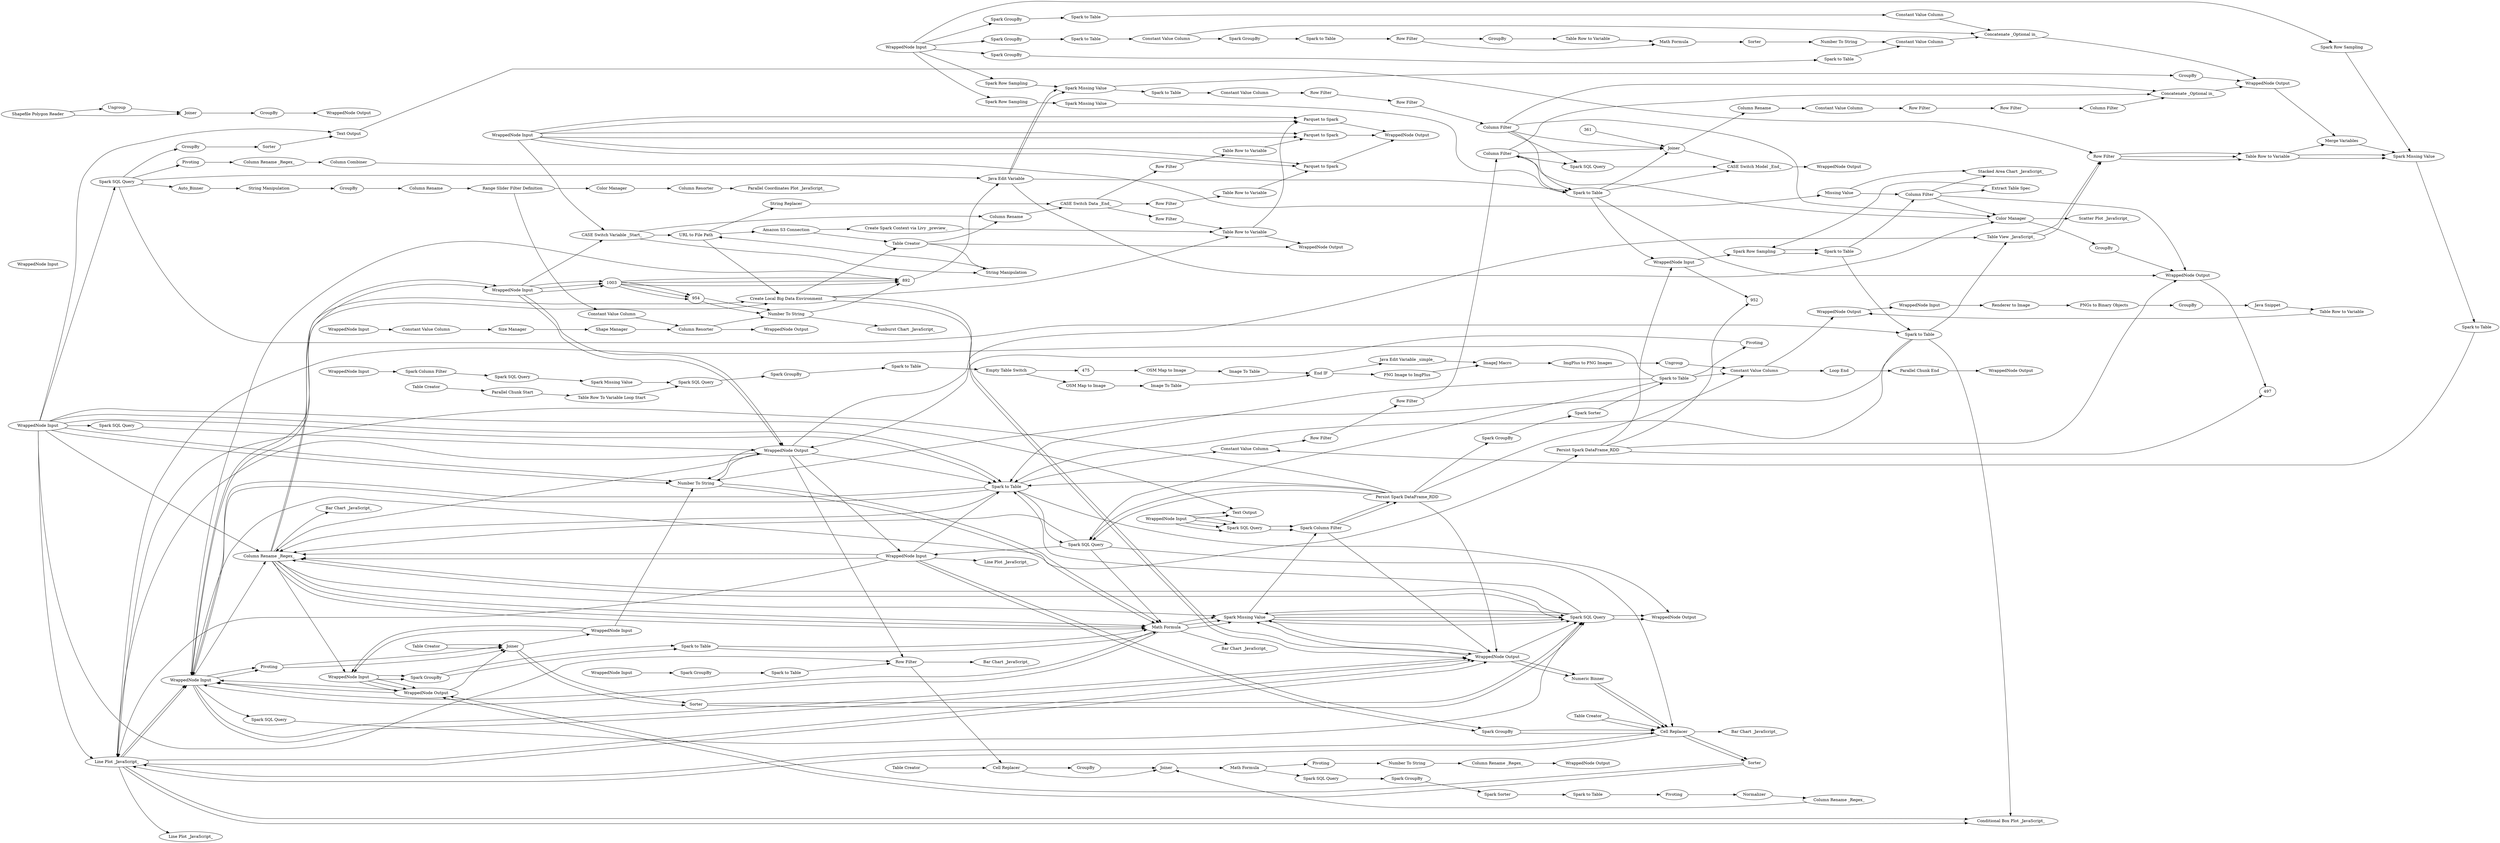 digraph {
	296 [label="Line Plot _JavaScript_"]
	320 [label="Spark SQL Query"]
	401 [label="Spark Sorter"]
	402 [label=Pivoting]
	403 [label="Spark GroupBy"]
	404 [label="Spark to Table"]
	405 [label="Line Plot _JavaScript_"]
	414 [label="Spark SQL Query"]
	417 [label="Spark to Table"]
	421 [label="Image To Table"]
	423 [label="Loop End"]
	424 [label="Table Row To Variable Loop Start"]
	425 [label="Table Creator"]
	426 [label="Spark SQL Query"]
	427 [label="Spark GroupBy"]
	438 [label="WrappedNode Input"]
	440 [label="WrappedNode Output"]
	441 [label="Spark Column Filter"]
	442 [label="Parallel Chunk Start"]
	443 [label="Parallel Chunk End"]
	444 [label="Constant Value Column"]
	449 [label="PNG Image to ImgPlus"]
	451 [label=" ImgPlus to PNG Images "]
	459 [label="ImageJ Macro"]
	460 [label=Ungroup]
	461 [label="Java Edit Variable _simple_"]
	463 [label="Spark Missing Value"]
	467 [label="Empty Table Switch"]
	468 [label="End IF"]
	469 [label="OSM Map to Image"]
	471 [label="Image To Table"]
	474 [label="OSM Map to Image"]
	55 [label="Size Manager"]
	64 [label="Shape Manager"]
	65 [label="Constant Value Column"]
	66 [label="Color Manager"]
	67 [label="WrappedNode Input"]
	68 [label="WrappedNode Output"]
	547 [label="Generic JavaScript View"]
	540 [label="Renderer to Image"]
	541 [label="PNGs to Binary Objects"]
	542 [label=GroupBy]
	546 [label="Table Row to Variable"]
	547 [label="WrappedNode Input"]
	548 [label="WrappedNode Output"]
	549 [label="Java Snippet"]
	803 [label="Persist Spark DataFrame_RDD"]
	807 [label="Spark Column Filter"]
	811 [label="WrappedNode Input"]
	880 [label="WrappedNode Output"]
	934 [label="Text Output"]
	955 [label="Spark SQL Query"]
	958 [label="Bar Chart _JavaScript_"]
	968 [label="Bar Chart _JavaScript_"]
	971 [label="Column Rename _Regex_"]
	972 [label="Column Resorter"]
	292 [label="Spark GroupBy"]
	293 [label="Spark SQL Query"]
	294 [label="Spark to Table"]
	295 [label="Spark Sorter"]
	298 [label=Pivoting]
	300 [label=Normalizer]
	770 [label="Column Rename _Regex_"]
	772 [label="WrappedNode Output"]
	773 [label="WrappedNode Input"]
	961 [label="Spark GroupBy"]
	962 [label="Spark to Table"]
	966 [label=Pivoting]
	967 [label="Column Rename _Regex_"]
	969 [label="Number To String"]
	971 [label="WrappedNode Output"]
	972 [label="WrappedNode Input"]
	974 [label="Spark Missing Value"]
	975 [label="Spark SQL Query"]
	972 [label="WrappedNode Input"]
	975 [label="Spark GroupBy"]
	976 [label="Spark to Table"]
	977 [label=Sorter]
	978 [label="WrappedNode Output"]
	956 [label="Spark GroupBy"]
	957 [label="Spark to Table"]
	960 [label=Sorter]
	961 [label="WrappedNode Input"]
	962 [label="WrappedNode Output"]
	976 [label="Math Formula"]
	979 [label="Row Filter"]
	980 [label="Domain Calculator"]
	982 [label="Cell Replacer"]
	983 [label="Table Creator"]
	985 [label="Numeric Binner"]
	977 [label="Line Plot _JavaScript_"]
	4 [label="Color Manager"]
	15 [label="Parallel Coordinates Plot _JavaScript_"]
	20 [label="Range Slider Filter Definition"]
	66 [label="Column Resorter"]
	516 [label=GroupBy]
	521 [label=Sorter]
	855 [label=Pivoting]
	860 [label="Column Rename _Regex_"]
	864 [label=Auto_Binner]
	865 [label="Sunburst Chart _JavaScript_"]
	866 [label="Number To String"]
	867 [label="Stacked Area Chart _JavaScript_"]
	868 [label="Missing Value"]
	870 [label="Constant Value Column"]
	871 [label="Column Resorter"]
	891 [label="Scatter Plot _JavaScript_"]
	897 [label="Color Manager"]
	900 [label="Range Slider Filter Definition"]
	912 [label="Table Row to Variable"]
	913 [label="Row Filter"]
	914 [label="Merge Variables"]
	919 [label=GroupBy]
	920 [label="Table Row to Variable"]
	921 [label="WrappedNode Output"]
	922 [label="Filter Apply"]
	929 [label=GroupBy]
	930 [label="String Manipulation"]
	931 [label="Column Combiner"]
	932 [label="Column Rename"]
	934 [label="Text Output"]
	935 [label="Table View _JavaScript_"]
	936 [label="WrappedNode Input"]
	937 [label="Color Manager"]
	938 [label="Extract Table Spec"]
	939 [label="Rule_based Row Filter"]
	940 [label="Domain Calculator"]
	941 [label="WrappedNode Input"]
	942 [label="WrappedNode Output"]
	893 [label="WrappedNode Output"]
	894 [label="WrappedNode Input"]
	895 [label="CASE Switch Variable _Start_"]
	896 [label="CASE Switch Model _End_"]
	897 [label="Java Edit Variable"]
	901 [label="Spark SQL Query"]
	902 [label="Spark SQL Query"]
	903 [label="Spark SQL Query"]
	900 [label="Java Edit Variable"]
	901 [label="CASE Switch Variable _Start_"]
	520 [label="Table View _JavaScript_"]
	719 [label="Bar Chart _JavaScript_"]
	760 [label="Number To String"]
	764 [label="Spark GroupBy"]
	765 [label="Spark to Table"]
	766 [label=Pivoting]
	767 [label="Table Creator"]
	768 [label="Cell Replacer"]
	769 [label="Column Rename _Regex_"]
	771 [label=GroupBy]
	772 [label=Joiner]
	773 [label="Math Formula"]
	774 [label="WrappedNode Input"]
	775 [label="WrappedNode Output"]
	776 [label="Row Filter"]
	873 [label="WrappedNode Input"]
	874 [label="Line Plot _JavaScript_"]
	912 [label="Table Row to Variable"]
	913 [label="Row Filter"]
	921 [label="WrappedNode Output"]
	933 [label="Bar Chart _JavaScript_"]
	934 [label="Text Output"]
	942 [label="Conditional Box Plot _JavaScript_"]
	961 [label="Spark GroupBy"]
	962 [label="Spark to Table"]
	963 [label=Pivoting]
	964 [label=Sorter]
	965 [label="Table Creator"]
	966 [label=Joiner]
	967 [label="WrappedNode Input"]
	968 [label="WrappedNode Output"]
	978 [label="Column Rename _Regex_"]
	979 [label="Math Formula"]
	970 [label="Spark SQL Query"]
	971 [label="Spark to Table"]
	897 [label="Color Manager"]
	939 [label="Spark Row Sampling"]
	940 [label="Spark to Table"]
	941 [label="Column Filter"]
	947 [label=GroupBy]
	949 [label="WrappedNode Output"]
	950 [label="WrappedNode Input"]
	971 [label="WrappedNode Output"]
	972 [label="WrappedNode Input"]
	973 [label="Legacy Date_Time to Date_Time"]
	975 [label="Missing Value"]
	977 [label=Pivoting]
	978 [label="Column Rename _Regex_"]
	979 [label=GroupBy]
	980 [label=Joiner]
	982 [label="Spark to Table"]
	984 [label="Spark GroupBy"]
	988 [label="Column Rename"]
	989 [label=Sorter]
	716 [label="Spark GroupBy"]
	717 [label="Spark to Table"]
	718 [label="Number To String"]
	752 [label=GroupBy]
	753 [label="Table Row to Variable"]
	754 [label="Math Formula"]
	755 [label=Sorter]
	846 [label="Row Filter"]
	848 [label="WrappedNode Output"]
	849 [label="WrappedNode Input"]
	976 [label="Bar Chart _JavaScript_"]
	520 [label="Table View _JavaScript_"]
	873 [label="WrappedNode Input"]
	912 [label="Table Row to Variable"]
	913 [label="Row Filter"]
	921 [label="WrappedNode Output"]
	935 [label="Text Output"]
	936 [label="Spark SQL Query"]
	937 [label="Spark to Table"]
	961 [label="Spark GroupBy"]
	962 [label="Spark to Table"]
	963 [label=Pivoting]
	964 [label=Sorter]
	965 [label="Table Creator"]
	966 [label=Joiner]
	967 [label="WrappedNode Input"]
	968 [label="WrappedNode Output"]
	978 [label="Column Rename _Regex_"]
	979 [label="Math Formula"]
	971 [label="WrappedNode Output"]
	972 [label="WrappedNode Input"]
	973 [label="Legacy Date_Time to Date_Time"]
	975 [label="Missing Value"]
	977 [label=Pivoting]
	978 [label="Column Rename _Regex_"]
	979 [label=GroupBy]
	980 [label=Joiner]
	982 [label="Spark to Table"]
	984 [label="Spark GroupBy"]
	988 [label="Column Rename"]
	989 [label=Sorter]
	976 [label="Bar Chart _JavaScript_"]
	979 [label="Line Plot _JavaScript_"]
	320 [label="Spark SQL Query"]
	803 [label="Persist Spark DataFrame_RDD"]
	807 [label="Spark Column Filter"]
	811 [label="WrappedNode Input"]
	880 [label="WrappedNode Output"]
	934 [label="Text Output"]
	955 [label="Spark SQL Query"]
	972 [label="WrappedNode Input"]
	975 [label="Spark GroupBy"]
	976 [label="Spark to Table"]
	977 [label=Sorter]
	978 [label="WrappedNode Output"]
	973 [label="Line Plot _JavaScript_"]
	974 [label="Spark to Table"]
	975 [label="Column Rename _Regex_"]
	976 [label="Column Resorter"]
	977 [label="Line Plot _JavaScript_"]
	978 [label="Spark Sorter"]
	979 [label=Pivoting]
	980 [label="Spark GroupBy"]
	981 [label="Bar Chart _JavaScript_"]
	956 [label="Spark GroupBy"]
	957 [label="Spark to Table"]
	960 [label=Sorter]
	961 [label="WrappedNode Input"]
	962 [label="WrappedNode Output"]
	976 [label="Math Formula"]
	979 [label="Row Filter"]
	980 [label="Domain Calculator"]
	982 [label="Cell Replacer"]
	983 [label="Table Creator"]
	985 [label="Numeric Binner"]
	953 [label="Persist Spark DataFrame_RDD"]
	356 [label="WrappedNode Input"]
	358 [label="Shapefile Polygon Reader"]
	373 [label="WrappedNode Output"]
	375 [label=Ungroup]
	376 [label=Joiner]
	377 [label=GroupBy]
	839 [label="Spark GroupBy"]
	840 [label="Spark GroupBy"]
	841 [label="Spark GroupBy"]
	842 [label="Spark to Table"]
	843 [label="Spark to Table"]
	844 [label="Spark to Table"]
	848 [label="Constant Value Column"]
	849 [label="Constant Value Column"]
	850 [label="Constant Value Column"]
	857 [label="Concatenate _Optional in_"]
	874 [label="Constant Value Column"]
	875 [label="Concatenate _Optional in_"]
	880 [label="Constant Value Column"]
	885 [label="Spark to Table"]
	890 [label="Spark to Table"]
	894 [label="Column Filter"]
	895 [label="Column Filter"]
	898 [label="Row Filter"]
	899 [label="Row Filter"]
	901 [label="Spark to Table"]
	902 [label=Joiner]
	904 [label="Column Rename"]
	905 [label="Constant Value Column"]
	907 [label="Column Filter"]
	908 [label="Row Filter"]
	909 [label="Row Filter"]
	910 [label="Row Filter"]
	911 [label="Row Filter"]
	917 [label="WrappedNode Input"]
	920 [label="WrappedNode Output"]
	921 [label="Spark Missing Value"]
	922 [label="Spark Missing Value"]
	923 [label="Spark Missing Value"]
	924 [label="Spark Row Sampling"]
	925 [label="Spark Row Sampling"]
	926 [label="Spark Row Sampling"]
	807 [label="Spark Column Filter"]
	948 [label="Spark SQL Query"]
	977 [label="Spark Missing Value"]
	978 [label="Spark SQL Query"]
	979 [label="WrappedNode Input"]
	980 [label="WrappedNode Output"]
	832 [label="Amazon S3 Connection"]
	987 [label="Create Spark Context via Livy _preview_"]
	988 [label="Create Local Big Data Environment"]
	989 [label="WrappedNode Input"]
	990 [label="WrappedNode Output"]
	991 [label="CASE Switch Variable _Start_"]
	992 [label="CASE Switch Model _End_"]
	993 [label="CASE Switch Model _End_"]
	994 [label="Single Selection"]
	814 [label="Parquet to Spark"]
	819 [label="Parquet to Spark"]
	820 [label="Parquet to Spark"]
	991 [label="URL to File Path"]
	992 [label="Table Creator"]
	993 [label="Table Row to Variable"]
	994 [label="CASE Switch Variable _Start_"]
	995 [label="String Manipulation"]
	996 [label="Row Filter"]
	997 [label="Table Row to Variable"]
	998 [label="Row Filter"]
	999 [label="Table Row to Variable"]
	1000 [label="Row Filter"]
	1001 [label="Column Rename"]
	1002 [label="CASE Switch Data _End_"]
	1004 [label="WrappedNode Output"]
	1005 [label="WrappedNode Input"]
	1006 [label="String Replacer"]
	55 -> 64
	64 -> 66
	65 -> 55
	66 -> 68
	67 -> 65
	414 -> 463
	417 -> 467
	421 -> 468
	423 -> 443
	424 -> 426
	425 -> 442
	426 -> 427
	427 -> 417
	438 -> 441
	441 -> 414
	442 -> 424
	443 -> 440
	444 -> 423
	449 -> 459
	451 -> 460
	459 -> 451
	460 -> 444
	461 -> 459
	463 -> 426
	467 -> 469
	467 -> 475
	468 -> 449
	468 -> 461
	469 -> 471
	471 -> 468
	474 -> 421
	475 -> 474
	540 -> 541
	541 -> 542
	542 -> 549
	546 -> 548
	547 -> 540
	549 -> 546
	292 -> 295
	293 -> 292
	294 -> 298
	295 -> 294
	298 -> 300
	300 -> 770
	770 -> 772
	773 -> 293
	961 -> 962
	962 -> 966
	966 -> 967
	967 -> 969
	969 -> 971
	972 -> 974
	974 -> 975
	975 -> 961
	972 -> 975
	975 -> 976
	976 -> 977
	977 -> 978
	956 -> 957
	957 -> 976
	960 -> 962
	961 -> 956
	976 -> 979
	979 -> 980
	980 -> 985
	982 -> 960
	983 -> 982
	985 -> 982
	320 -> 807
	401 -> 404
	402 -> 971
	403 -> 401
	404 -> 402
	404 -> 973
	404 -> 974
	404 -> 444
	404 -> 955
	444 -> 548
	548 -> 547
	803 -> 955
	803 -> 444
	803 -> 974
	803 -> 973
	803 -> 403
	807 -> 803
	811 -> 934
	811 -> 320
	811 -> 320
	955 -> 976
	955 -> 975
	971 -> 972
	972 -> 405
	973 -> 296
	974 -> 968
	975 -> 977
	976 -> 958
	937 -> 942
	938 -> 939
	939 -> 940
	940 -> 937
	941 -> 938
	4 -> 871
	20 -> 4
	20 -> 870
	66 -> 866
	516 -> 521
	521 -> 935
	855 -> 860
	860 -> 931
	864 -> 930
	866 -> 865
	868 -> 867
	868 -> 941
	870 -> 66
	871 -> 15
	897 -> 891
	900 -> 897
	900 -> 922
	900 -> 922
	912 -> 914
	913 -> 912
	914 -> 921
	919 -> 920
	920 -> 914
	922 -> 919
	929 -> 932
	930 -> 929
	931 -> 868
	932 -> 20
	935 -> 913
	936 -> 864
	936 -> 900
	936 -> 516
	936 -> 855
	941 -> 867
	894 -> 902
	894 -> 903
	894 -> 901
	894 -> 897
	895 -> 903
	895 -> 902
	895 -> 901
	896 -> 893
	897 -> 895
	901 -> 896
	902 -> 896
	903 -> 896
	760 -> 769
	764 -> 765
	765 -> 776
	766 -> 760
	767 -> 768
	768 -> 771
	768 -> 772
	769 -> 775
	771 -> 772
	772 -> 773
	773 -> 766
	774 -> 764
	776 -> 768
	961 -> 962
	962 -> 979
	963 -> 966
	964 -> 978
	965 -> 966
	966 -> 964
	967 -> 961
	978 -> 968
	979 -> 963
	897 -> 947
	939 -> 940
	940 -> 941
	941 -> 949
	941 -> 897
	947 -> 949
	950 -> 939
	972 -> 984
	973 -> 980
	973 -> 979
	975 -> 989
	977 -> 978
	978 -> 975
	979 -> 988
	980 -> 977
	982 -> 973
	984 -> 982
	988 -> 980
	989 -> 971
	716 -> 717
	717 -> 846
	718 -> 848
	752 -> 753
	753 -> 754
	754 -> 755
	755 -> 718
	846 -> 754
	846 -> 752
	849 -> 716
	520 -> 913
	776 -> 933
	873 -> 969
	873 -> 776
	873 -> 970
	873 -> 973
	873 -> 975
	873 -> 974
	873 -> 934
	912 -> 921
	913 -> 912
	969 -> 976
	970 -> 971
	971 -> 969
	971 -> 520
	971 -> 776
	971 -> 975
	971 -> 974
	971 -> 973
	973 -> 942
	973 -> 942
	974 -> 874
	975 -> 719
	961 -> 962
	962 -> 979
	963 -> 966
	964 -> 978
	965 -> 966
	966 -> 964
	967 -> 961
	978 -> 968
	979 -> 963
	972 -> 984
	973 -> 980
	973 -> 979
	975 -> 989
	977 -> 978
	978 -> 975
	979 -> 988
	980 -> 977
	982 -> 973
	984 -> 982
	988 -> 980
	989 -> 971
	520 -> 913
	873 -> 969
	873 -> 936
	873 -> 974
	873 -> 935
	912 -> 921
	913 -> 912
	936 -> 937
	937 -> 969
	937 -> 520
	937 -> 974
	969 -> 976
	974 -> 979
	972 -> 975
	975 -> 976
	976 -> 977
	977 -> 978
	956 -> 957
	957 -> 976
	960 -> 962
	961 -> 956
	976 -> 979
	979 -> 980
	980 -> 985
	982 -> 960
	983 -> 982
	985 -> 982
	320 -> 807
	803 -> 980
	803 -> 955
	807 -> 803
	811 -> 320
	811 -> 320
	811 -> 934
	955 -> 982
	955 -> 972
	972 -> 973
	974 -> 955
	974 -> 979
	975 -> 976
	976 -> 977
	978 -> 974
	979 -> 975
	980 -> 978
	982 -> 981
	358 -> 375
	358 -> 376
	375 -> 376
	376 -> 377
	377 -> 373
	361 -> 902
	839 -> 843
	840 -> 844
	841 -> 842
	842 -> 849
	843 -> 850
	844 -> 848
	848 -> 857
	849 -> 857
	850 -> 857
	857 -> 920
	874 -> 898
	875 -> 920
	880 -> 908
	885 -> 874
	890 -> 880
	894 -> 875
	895 -> 875
	898 -> 899
	899 -> 895
	901 -> 902
	902 -> 904
	904 -> 905
	905 -> 910
	907 -> 875
	908 -> 909
	909 -> 894
	910 -> 911
	911 -> 907
	917 -> 925
	917 -> 924
	917 -> 926
	917 -> 839
	917 -> 841
	917 -> 840
	921 -> 885
	922 -> 890
	923 -> 901
	924 -> 921
	925 -> 922
	926 -> 923
	807 -> 980
	948 -> 978
	977 -> 807
	978 -> 977
	979 -> 948
	832 -> 992
	832 -> 987
	987 -> 993
	988 -> 992
	988 -> 993
	989 -> 994
	991 -> 988
	991 -> 832
	992 -> 990
	993 -> 990
	994 -> 991
	814 -> 1004
	819 -> 1004
	820 -> 1004
	991 -> 1006
	992 -> 995
	992 -> 1001
	993 -> 814
	994 -> 995
	994 -> 1001
	995 -> 991
	996 -> 993
	997 -> 819
	998 -> 997
	999 -> 820
	1000 -> 999
	1001 -> 1002
	1002 -> 1000
	1002 -> 998
	1002 -> 996
	1005 -> 814
	1005 -> 814
	1005 -> 994
	1005 -> 820
	1005 -> 820
	1005 -> 819
	1005 -> 819
	1006 -> 1002
	866 -> 892
	892 -> 979
	892 -> 900
	900 -> 901
	901 -> 949
	901 -> 950
	949 -> 497
	950 -> 952
	953 -> 952
	953 -> 497
	953 -> 949
	953 -> 950
	954 -> 866
	954 -> 866
	979 -> 953
	989 -> 1003
	989 -> 1003
	989 -> 1003
	1003 -> 954
	1003 -> 954
	1003 -> 954
	1003 -> 892
	1003 -> 892
	1003 -> 892
	rankdir=LR
}
